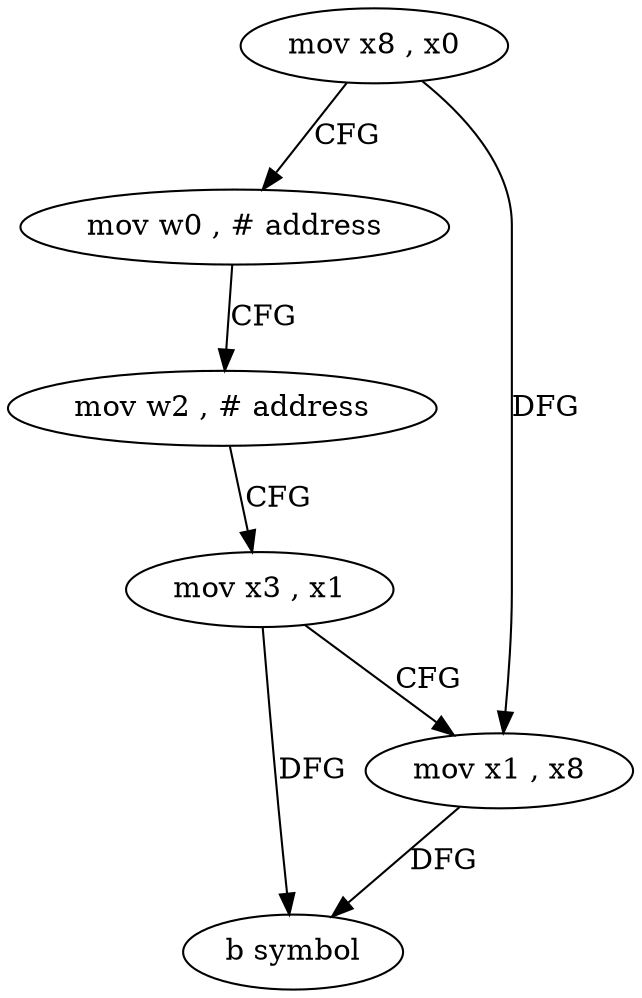digraph "func" {
"4251688" [label = "mov x8 , x0" ]
"4251692" [label = "mov w0 , # address" ]
"4251696" [label = "mov w2 , # address" ]
"4251700" [label = "mov x3 , x1" ]
"4251704" [label = "mov x1 , x8" ]
"4251708" [label = "b symbol" ]
"4251688" -> "4251692" [ label = "CFG" ]
"4251688" -> "4251704" [ label = "DFG" ]
"4251692" -> "4251696" [ label = "CFG" ]
"4251696" -> "4251700" [ label = "CFG" ]
"4251700" -> "4251704" [ label = "CFG" ]
"4251700" -> "4251708" [ label = "DFG" ]
"4251704" -> "4251708" [ label = "DFG" ]
}
